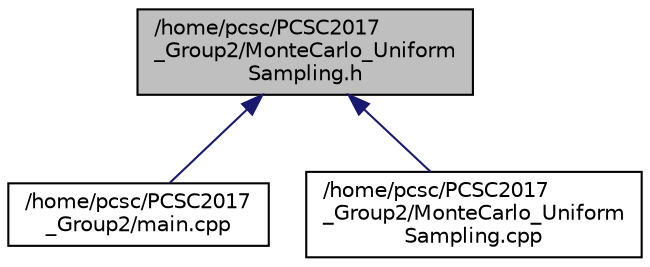 digraph "/home/pcsc/PCSC2017_Group2/MonteCarlo_UniformSampling.h"
{
  edge [fontname="Helvetica",fontsize="10",labelfontname="Helvetica",labelfontsize="10"];
  node [fontname="Helvetica",fontsize="10",shape=record];
  Node2 [label="/home/pcsc/PCSC2017\l_Group2/MonteCarlo_Uniform\lSampling.h",height=0.2,width=0.4,color="black", fillcolor="grey75", style="filled", fontcolor="black"];
  Node2 -> Node3 [dir="back",color="midnightblue",fontsize="10",style="solid",fontname="Helvetica"];
  Node3 [label="/home/pcsc/PCSC2017\l_Group2/main.cpp",height=0.2,width=0.4,color="black", fillcolor="white", style="filled",URL="$main_8cpp.html"];
  Node2 -> Node4 [dir="back",color="midnightblue",fontsize="10",style="solid",fontname="Helvetica"];
  Node4 [label="/home/pcsc/PCSC2017\l_Group2/MonteCarlo_Uniform\lSampling.cpp",height=0.2,width=0.4,color="black", fillcolor="white", style="filled",URL="$_monte_carlo___uniform_sampling_8cpp.html"];
}
